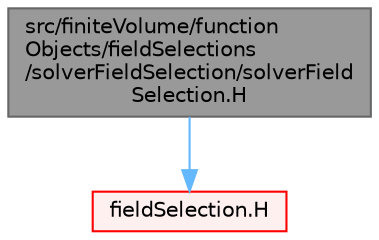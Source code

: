 digraph "src/finiteVolume/functionObjects/fieldSelections/solverFieldSelection/solverFieldSelection.H"
{
 // LATEX_PDF_SIZE
  bgcolor="transparent";
  edge [fontname=Helvetica,fontsize=10,labelfontname=Helvetica,labelfontsize=10];
  node [fontname=Helvetica,fontsize=10,shape=box,height=0.2,width=0.4];
  Node1 [id="Node000001",label="src/finiteVolume/function\lObjects/fieldSelections\l/solverFieldSelection/solverField\lSelection.H",height=0.2,width=0.4,color="gray40", fillcolor="grey60", style="filled", fontcolor="black",tooltip=" "];
  Node1 -> Node2 [id="edge1_Node000001_Node000002",color="steelblue1",style="solid",tooltip=" "];
  Node2 [id="Node000002",label="fieldSelection.H",height=0.2,width=0.4,color="red", fillcolor="#FFF0F0", style="filled",URL="$fieldSelection_8H.html",tooltip=" "];
}

